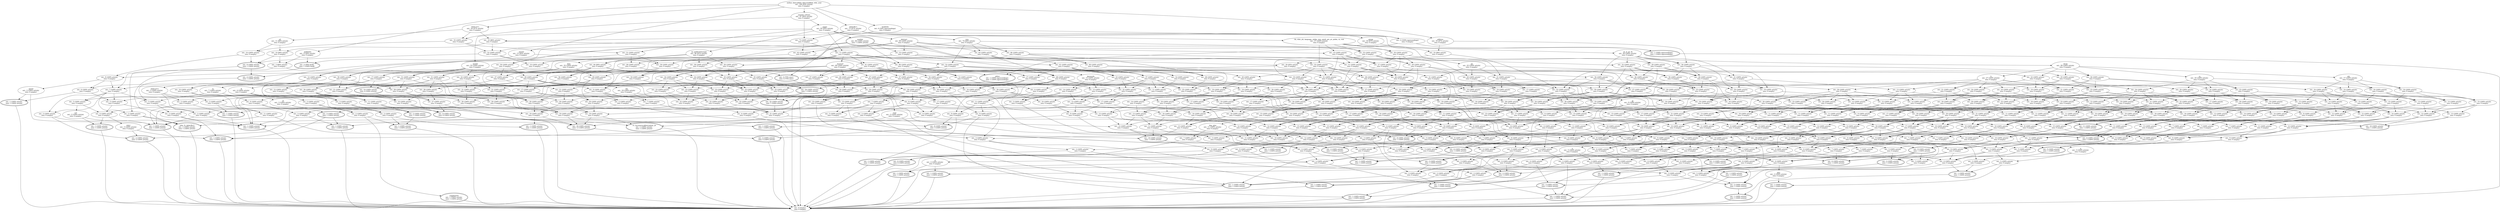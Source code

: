 digraph d{
1 [label="author, date-added, date-modified, title, year
ext.: 100 (93% article) 
own: 0 (empty) "]
2 [label="ext.: 1 (100% article) 
own: 1 (100% article) ", peripheries = 2]
3 [label="ext.: 53 (100% article) 
own: 0 (empty) "]
4 [label="ext.: 9 (100% article) 
own: 9 (100% article) ", peripheries = 2]
5 [label="ext.: 6 (100% article) 
own: 0 (empty) "]
6 [label="ext.: 1 (100% article) 
own: 1 (100% article) ", peripheries = 2]
7 [label="ext.: 10 (100% article) 
own: 0 (empty) "]
8 [label="journal, volume
ext.: 97 (95% article) 
own: 0 (empty) "]
9 [label="ext.: 9 (100% article) 
own: 1 (100% article) ", peripheries = 2]
10 [label="number
ext.: 83 (100% article) 
own: 1 (100% article) ", peripheries = 2]
11 [label="ext.: 27 (100% article) 
own: 0 (empty) "]
12 [label="ext.: 40 (100% article) 
own: 0 (empty) "]
13 [label="ext.: 26 (100% article) 
own: 0 (empty) "]
14 [label="ext.: 33 (100% article) 
own: 0 (empty) "]
15 [label="ext.: 32 (100% article) 
own: 0 (empty) "]
16 [label="ext.: 2 (100% article) 
own: 1 (100% article) ", peripheries = 2]
17 [label="ext.: 10 (100% article) 
own: 0 (empty) "]
18 [label="ext.: 5 (100% article) 
own: 0 (empty) "]
19 [label="ext.: 6 (100% article) 
own: 0 (empty) "]
20 [label="ext.: 1 (100% article) 
own: 1 (100% article) ", peripheries = 2]
21 [label="ext.: 4 (100% article) 
own: 0 (empty) "]
22 [label="ext.: 8 (100% article) 
own: 0 (empty) "]
23 [label="ext.: 2 (100% article) 
own: 0 (empty) "]
24 [label="ext.: 1 (100% article) 
own: 1 (100% article) ", peripheries = 2]
25 [label="ext.: 1 (100% article) 
own: 1 (100% article) ", peripheries = 2]
26 [label="ext.: 66 (100% article) 
own: 0 (empty) "]
27 [label="ext.: 73 (100% article) 
own: 0 (empty) "]
28 [label="ext.: 6 (100% article) 
own: 1 (100% article) ", peripheries = 2]
29 [label="ext.: 37 (100% article) 
own: 0 (empty) "]
30 [label="ext.: 11 (100% article) 
own: 1 (100% article) ", peripheries = 2]
31 [label="ext.: 12 (100% article) 
own: 0 (empty) "]
32 [label="ext.: 4 (100% article) 
own: 0 (empty) "]
33 [label="ext.: 1 (100% article) 
own: 1 (100% article) ", peripheries = 2]
34 [label="ext.: 4 (100% article) 
own: 0 (empty) "]
35 [label="pmc
ext.: 2 (100% article) 
own: 0 (empty) "]
36 [label="ext.: 5 (100% article) 
own: 0 (empty) "]
37 [label="ext.: 2 (100% article) 
own: 0 (empty) "]
38 [label="ext.: 1 (100% article) 
own: 1 (100% article) ", peripheries = 2]
39 [label="ext.: 10 (100% article) 
own: 0 (empty) "]
40 [label="ext.: 4 (100% article) 
own: 1 (100% article) ", peripheries = 2]
41 [label="abstract
ext.: 60 (100% article) 
own: 0 (empty) "]
42 [label="ext.: 11 (100% article) 
own: 0 (empty) "]
43 [label="pages
ext.: 95 (95% article) 
own: 0 (empty) "]
44 [label="ext.: 46 (100% article) 
own: 0 (empty) "]
45 [label="ext.: 12 (100% article) 
own: 0 (empty) "]
46 [label="ext.: 1 (100% article) 
own: 1 (100% article) ", peripheries = 2]
47 [label="ext.: 17 (100% article) 
own: 0 (empty) "]
48 [label="ext.: 2 (100% article) 
own: 0 (empty) "]
49 [label="supplement
ext.: 1 (100% article) 
own: 1 (100% article) ", peripheries = 2]
50 [label="ext.: 2 (100% article) 
own: 1 (100% article) ", peripheries = 2]
51 [label="ext.: 3 (100% article) 
own: 0 (empty) "]
52 [label="ext.: 14 (100% article) 
own: 4 (100% article) ", peripheries = 2]
53 [label="ext.: 44 (90% article) 
own: 0 (empty) "]
54 [label="issn
ext.: 74 (94% article) 
own: 0 (empty) "]
55 [label="ext.: 4 (75% misc) 
own: 4 (75% misc) ", peripheries = 2]
56 [label="ext.: 7 (100% article) 
own: 0 (empty) "]
57 [label="ext.: 11 (100% article) 
own: 0 (empty) "]
58 [label="ext.: 11 (100% article) 
own: 0 (empty) "]
59 [label="ext.: 10 (100% article) 
own: 0 (empty) "]
60 [label="ext.: 42 (100% article) 
own: 0 (empty) "]
61 [label="ext.: 2 (100% article) 
own: 1 (100% article) ", peripheries = 2]
62 [label="ext.: 41 (100% article) 
own: 0 (empty) "]
63 [label="ext.: 9 (100% article) 
own: 1 (100% article) ", peripheries = 2]
64 [label="ext.: 14 (100% article) 
own: 0 (empty) "]
65 [label="ext.: 71 (100% article) 
own: 0 (empty) "]
66 [label="ext.: 14 (100% article) 
own: 0 (empty) "]
67 [label="ext.: 14 (100% article) 
own: 0 (empty) "]
68 [label="ext.: 15 (100% article) 
own: 0 (empty) "]
69 [label="ext.: 11 (100% article) 
own: 0 (empty) "]
70 [label="ext.: 13 (100% article) 
own: 0 (empty) "]
71 [label="ext.: 10 (100% article) 
own: 0 (empty) "]
72 [label="ext.: 3 (100% article) 
own: 0 (empty) "]
73 [label="ext.: 2 (100% article) 
own: 1 (100% article) ", peripheries = 2]
74 [label="ext.: 3 (100% article) 
own: 0 (empty) "]
75 [label="ext.: 7 (100% article) 
own: 0 (empty) "]
76 [label="ext.: 5 (100% article) 
own: 0 (empty) "]
77 [label="ext.: 6 (100% article) 
own: 0 (empty) "]
78 [label="ext.: 1 (100% article) 
own: 1 (100% article) ", peripheries = 2]
79 [label="ext.: 6 (100% article) 
own: 1 (100% article) ", peripheries = 2]
80 [label="ext.: 8 (100% article) 
own: 0 (empty) "]
81 [label="ext.: 5 (100% article) 
own: 0 (empty) "]
82 [label="ext.: 7 (100% article) 
own: 0 (empty) "]
83 [label="ext.: 4 (100% article) 
own: 0 (empty) "]
84 [label="ext.: 1 (100% article) 
own: 1 (100% article) ", peripheries = 2]
85 [label="ext.: 3 (100% article) 
own: 1 (100% article) ", peripheries = 2]
86 [label="ext.: 1 (100% article) 
own: 1 (100% article) ", peripheries = 2]
87 [label="ext.: 6 (100% article) 
own: 0 (empty) "]
88 [label="ext.: 3 (100% article) 
own: 1 (100% article) ", peripheries = 2]
89 [label="ext.: 36 (100% article) 
own: 0 (empty) "]
90 [label="ext.: 63 (100% article) 
own: 0 (empty) "]
91 [label="ext.: 30 (100% article) 
own: 0 (empty) "]
92 [label="ext.: 37 (100% article) 
own: 0 (empty) "]
93 [label="ext.: 48 (100% article) 
own: 0 (empty) "]
94 [label="ext.: 34 (100% article) 
own: 0 (empty) "]
95 [label="ext.: 41 (100% article) 
own: 0 (empty) "]
96 [label="ext.: 52 (100% article) 
own: 0 (empty) "]
97 [label="ext.: 22 (100% article) 
own: 1 (100% article) ", peripheries = 2]
98 [label="ext.: 38 (100% article) 
own: 0 (empty) "]
99 [label="isi, publication-type
ext.: 46 (91% article) 
own: 0 (empty) "]
100 [label="ext.: 24 (100% article) 
own: 1 (100% article) ", peripheries = 2]
101 [label="ext.: 10 (100% article) 
own: 1 (100% article) ", peripheries = 2]
102 [label="ext.: 13 (100% article) 
own: 0 (empty) "]
103 [label="ext.: 13 (100% article) 
own: 0 (empty) "]
104 [label="ext.: 14 (100% article) 
own: 0 (empty) "]
105 [label="ext.: 12 (100% article) 
own: 0 (empty) "]
106 [label="ext.: 13 (100% article) 
own: 0 (empty) "]
107 [label="ext.: 16 (100% article) 
own: 0 (empty) "]
108 [label="ext.: 16 (100% article) 
own: 0 (empty) "]
109 [label="mh
ext.: 17 (100% article) 
own: 0 (empty) "]
110 [label="ext.: 15 (100% article) 
own: 0 (empty) "]
111 [label="ext.: 5 (100% article) 
own: 1 (100% article) ", peripheries = 2]
112 [label="ext.: 7 (100% article) 
own: 0 (empty) "]
113 [label="ext.: 12 (100% article) 
own: 0 (empty) "]
114 [label="ext.: 13 (100% article) 
own: 0 (empty) "]
115 [label="ext.: 6 (100% article) 
own: 0 (empty) "]
116 [label="ext.: 11 (100% article) 
own: 0 (empty) "]
117 [label="ext.: 12 (100% article) 
own: 0 (empty) "]
118 [label="ext.: 12 (100% article) 
own: 0 (empty) "]
119 [label="ext.: 15 (100% article) 
own: 0 (empty) "]
120 [label="ext.: 15 (100% article) 
own: 0 (empty) "]
121 [label="ext.: 16 (100% article) 
own: 0 (empty) "]
122 [label="ext.: 14 (100% article) 
own: 0 (empty) "]
123 [label="ext.: 6 (100% article) 
own: 0 (empty) "]
124 [label="ext.: 8 (100% article) 
own: 0 (empty) "]
125 [label="ext.: 7 (100% article) 
own: 0 (empty) "]
126 [label="ext.: 9 (100% article) 
own: 0 (empty) "]
127 [label="ext.: 8 (100% article) 
own: 0 (empty) "]
128 [label="m3
ext.: 2 (100% article) 
own: 0 (empty) "]
129 [label="ext.: 30 (100% article) 
own: 0 (empty) "]
130 [label="ext.: 29 (100% article) 
own: 0 (empty) "]
131 [label="ext.: 7 (100% article) 
own: 0 (empty) "]
132 [label="ext.: 2 (100% article) 
own: 0 (empty) "]
133 [label="ext.: 5 (100% article) 
own: 0 (empty) "]
134 [label="ext.: 4 (100% article) 
own: 0 (empty) "]
135 [label="ty
ext.: 7 (100% article) 
own: 0 (empty) "]
136 [label="isbn, l3, bdsk-file-2
ext.: 1 (100% article) 
own: 1 (100% article) ", peripheries = 2]
137 [label="bdsk-file-1
ext.: 75 (97% article) 
own: 0 (empty) "]
138 [label="group
ext.: 43 (97% article) 
own: 0 (empty) "]
139 [label="booktitle
ext.: 6 (50% inproceedings) 
own: 0 (empty) "]
140 [label="ext.: 1 (100% inproceedings) 
own: 1 (100% inproceedings) ", peripheries = 2]
141 [label="ext.: 3 (100% article) 
own: 0 (empty) "]
142 [label="ext.: 17 (100% article) 
own: 0 (empty) "]
143 [label="ext.: 6 (100% article) 
own: 0 (empty) "]
144 [label="ext.: 2 (100% article) 
own: 0 (empty) "]
145 [label="ext.: 1 (100% article) 
own: 1 (100% article) ", peripheries = 2]
146 [label="url
ext.: 11 (90% article) 
own: 0 (empty) "]
147 [label="ext.: 10 (90% article) 
own: 0 (empty) "]
148 [label="bdsk-url-1
ext.: 34 (97% article) 
own: 0 (empty) "]
149 [label="ext.: 33 (96% article) 
own: 0 (empty) "]
150 [label="ext.: 20 (95% article) 
own: 0 (empty) "]
151 [label="ext.: 3 (66% article) 
own: 0 (empty) "]
152 [label="ext.: 33 (96% article) 
own: 0 (empty) "]
153 [label="address
ext.: 35 (97% article) 
own: 0 (empty) "]
154 [label="ext.: 2 (100% inproceedings) 
own: 0 (empty) "]
155 [label="editor
ext.: 1 (100% inproceedings) 
own: 1 (100% inproceedings) ", peripheries = 2]
156 [label="ext.: 30 (100% article) 
own: 0 (empty) "]
157 [label="ext.: 2 (100% article) 
own: 0 (empty) "]
158 [label="month
ext.: 33 (100% article) 
own: 0 (empty) "]
159 [label="ext.: 1 (100% article) 
own: 1 (100% article) ", peripheries = 2]
160 [label="publisher
ext.: 4 (50% article) 
own: 0 (empty) "]
161 [label="annote
ext.: 13 (92% article) 
own: 0 (empty) "]
162 [label="ext.: 2 (50% book) 
own: 1 (100% book) ", peripheries = 2]
163 [label="ext.: 14 (100% article) 
own: 0 (empty) "]
164 [label="ext.: 14 (100% article) 
own: 0 (empty) "]
165 [label="ext.: 20 (100% article) 
own: 0 (empty) "]
166 [label="ext.: 21 (100% article) 
own: 0 (empty) "]
167 [label="ext.: 23 (100% article) 
own: 0 (empty) "]
168 [label="ext.: 18 (100% article) 
own: 0 (empty) "]
169 [label="ext.: 7 (100% article) 
own: 0 (empty) "]
170 [label="ext.: 17 (100% article) 
own: 0 (empty) "]
171 [label="ext.: 23 (100% article) 
own: 0 (empty) "]
172 [label="ext.: 24 (100% article) 
own: 0 (empty) "]
173 [label="ext.: 26 (100% article) 
own: 0 (empty) "]
174 [label="ext.: 21 (100% article) 
own: 0 (empty) "]
175 [label="ext.: 8 (100% article) 
own: 0 (empty) "]
176 [label="ext.: 6 (100% article) 
own: 0 (empty) "]
177 [label="ext.: 5 (100% article) 
own: 0 (empty) "]
178 [label="ext.: 16 (100% article) 
own: 0 (empty) "]
179 [label="ext.: 22 (100% article) 
own: 0 (empty) "]
180 [label="ext.: 23 (100% article) 
own: 0 (empty) "]
181 [label="ext.: 25 (100% article) 
own: 0 (empty) "]
182 [label="ext.: 20 (100% article) 
own: 0 (empty) "]
183 [label="ext.: 19 (100% article) 
own: 0 (empty) "]
184 [label="rn
ext.: 25 (100% article) 
own: 0 (empty) "]
185 [label="ext.: 26 (100% article) 
own: 0 (empty) "]
186 [label="dcom
ext.: 28 (100% article) 
own: 0 (empty) "]
187 [label="ext.: 23 (100% article) 
own: 0 (empty) "]
188 [label="ext.: 15 (100% article) 
own: 0 (empty) "]
189 [label="ext.: 21 (100% article) 
own: 0 (empty) "]
190 [label="ext.: 22 (100% article) 
own: 0 (empty) "]
191 [label="ext.: 24 (100% article) 
own: 0 (empty) "]
192 [label="ext.: 19 (100% article) 
own: 0 (empty) "]
193 [label="ext.: 18 (100% article) 
own: 0 (empty) "]
194 [label="ext.: 24 (100% article) 
own: 0 (empty) "]
195 [label="ext.: 25 (100% article) 
own: 0 (empty) "]
196 [label="lr
ext.: 27 (100% article) 
own: 0 (empty) "]
197 [label="ext.: 22 (100% article) 
own: 0 (empty) "]
198 [label="ext.: 47 (100% article) 
own: 0 (empty) "]
199 [label="ext.: 1 (100% article) 
own: 1 (100% article) ", peripheries = 2]
200 [label="ext.: 7 (100% article) 
own: 0 (empty) "]
201 [label="ext.: 7 (100% article) 
own: 0 (empty) "]
202 [label="ext.: 10 (100% article) 
own: 0 (empty) "]
203 [label="ext.: 9 (100% article) 
own: 0 (empty) "]
204 [label="ext.: 10 (100% article) 
own: 0 (empty) "]
205 [label="ext.: 11 (100% article) 
own: 0 (empty) "]
206 [label="ext.: 10 (100% article) 
own: 0 (empty) "]
207 [label="ext.: 10 (100% article) 
own: 0 (empty) "]
208 [label="ext.: 11 (100% article) 
own: 0 (empty) "]
209 [label="ext.: 11 (100% article) 
own: 0 (empty) "]
210 [label="ext.: 12 (100% article) 
own: 0 (empty) "]
211 [label="ext.: 17 (100% article) 
own: 0 (empty) "]
212 [label="ext.: 8 (100% article) 
own: 0 (empty) "]
213 [label="ext.: 3 (100% article) 
own: 1 (100% article) ", peripheries = 2]
214 [label="ext.: 13 (100% article) 
own: 0 (empty) "]
215 [label="ext.: 19 (100% article) 
own: 0 (empty) "]
216 [label="ext.: 29 (100% article) 
own: 0 (empty) "]
217 [label="ext.: 31 (100% article) 
own: 0 (empty) "]
218 [label="ext.: 15 (100% article) 
own: 0 (empty) "]
219 [label="ext.: 16 (100% article) 
own: 0 (empty) "]
220 [label="ext.: 18 (100% article) 
own: 0 (empty) "]
221 [label="ext.: 27 (100% article) 
own: 0 (empty) "]
222 [label="ext.: 35 (100% article) 
own: 0 (empty) "]
223 [label="ext.: 33 (100% article) 
own: 0 (empty) "]
224 [label="ext.: 16 (100% article) 
own: 0 (empty) "]
225 [label="ext.: 21 (100% article) 
own: 0 (empty) "]
226 [label="ext.: 20 (100% article) 
own: 0 (empty) "]
227 [label="ext.: 24 (100% article) 
own: 0 (empty) "]
228 [label="ext.: 16 (100% article) 
own: 0 (empty) "]
229 [label="ext.: 19 (100% article) 
own: 0 (empty) "]
230 [label="ext.: 26 (100% article) 
own: 0 (empty) "]
231 [label="ext.: 33 (100% article) 
own: 0 (empty) "]
232 [label="ext.: 31 (100% article) 
own: 0 (empty) "]
233 [label="ext.: 29 (100% article) 
own: 0 (empty) "]
234 [label="da, edat, jid, language, mhda, own, pmid, pst, pt, pubm, so, stat
ext.: 37 (100% article) 
own: 0 (empty) "]
235 [label="ext.: 35 (100% article) 
own: 0 (empty) "]
236 [label="ext.: 16 (100% article) 
own: 0 (empty) "]
237 [label="ext.: 20 (100% article) 
own: 0 (empty) "]
238 [label="ext.: 19 (100% article) 
own: 0 (empty) "]
239 [label="ext.: 17 (100% article) 
own: 0 (empty) "]
240 [label="pii
ext.: 22 (100% article) 
own: 0 (empty) "]
241 [label="ext.: 21 (100% article) 
own: 0 (empty) "]
242 [label="ext.: 16 (100% article) 
own: 0 (empty) "]
243 [label="ext.: 18 (100% article) 
own: 0 (empty) "]
244 [label="ext.: 12 (100% article) 
own: 0 (empty) "]
245 [label="ext.: 10 (100% article) 
own: 1 (100% article) ", peripheries = 2]
246 [label="ext.: 16 (100% article) 
own: 0 (empty) "]
247 [label="ext.: 19 (100% article) 
own: 0 (empty) "]
248 [label="ext.: 18 (100% article) 
own: 0 (empty) "]
249 [label="ext.: 21 (100% article) 
own: 0 (empty) "]
250 [label="ext.: 17 (100% article) 
own: 0 (empty) "]
251 [label="ext.: 20 (100% article) 
own: 0 (empty) "]
252 [label="ext.: 8 (100% article) 
own: 1 (100% article) ", peripheries = 2]
253 [label="ext.: 10 (100% article) 
own: 0 (empty) "]
254 [label="ext.: 6 (100% article) 
own: 0 (empty) "]
255 [label="ext.: 7 (100% article) 
own: 0 (empty) "]
256 [label="ext.: 7 (100% article) 
own: 0 (empty) "]
257 [label="ext.: 8 (100% article) 
own: 0 (empty) "]
258 [label="ext.: 4 (100% article) 
own: 0 (empty) "]
259 [label="ext.: 4 (100% article) 
own: 0 (empty) "]
260 [label="ext.: 13 (100% article) 
own: 0 (empty) "]
261 [label="ext.: 11 (100% article) 
own: 0 (empty) "]
262 [label="ext.: 2 (100% article) 
own: 1 (100% article) ", peripheries = 2]
263 [label="ext.: 6 (100% article) 
own: 1 (100% article) ", peripheries = 2]
264 [label="ext.: 10 (100% article) 
own: 0 (empty) "]
265 [label="ext.: 25 (100% article) 
own: 0 (empty) "]
266 [label="ext.: 12 (100% article) 
own: 0 (empty) "]
267 [label="ext.: 28 (100% article) 
own: 0 (empty) "]
268 [label="ext.: 23 (100% article) 
own: 0 (empty) "]
269 [label="ext.: 25 (100% article) 
own: 0 (empty) "]
270 [label="ext.: 9 (100% article) 
own: 0 (empty) "]
271 [label="ext.: 12 (100% article) 
own: 0 (empty) "]
272 [label="ext.: 17 (100% article) 
own: 0 (empty) "]
273 [label="ext.: 22 (100% article) 
own: 0 (empty) "]
274 [label="co, iso-source-abbreviation, ps
ext.: 1 (100% article) 
own: 1 (100% article) ", peripheries = 2]
275 [label="ext.: 9 (100% article) 
own: 0 (empty) "]
276 [label="ext.: 18 (100% article) 
own: 0 (empty) "]
277 [label="ext.: 28 (100% article) 
own: 0 (empty) "]
278 [label="ext.: 30 (100% article) 
own: 0 (empty) "]
279 [label="ext.: 14 (100% article) 
own: 0 (empty) "]
280 [label="ext.: 10 (100% article) 
own: 0 (empty) "]
281 [label="ext.: 17 (100% article) 
own: 0 (empty) "]
282 [label="ext.: 26 (100% article) 
own: 0 (empty) "]
283 [label="ext.: 34 (100% article) 
own: 0 (empty) "]
284 [label="ext.: 32 (100% article) 
own: 0 (empty) "]
285 [label="ext.: 15 (100% article) 
own: 0 (empty) "]
286 [label="ext.: 20 (100% article) 
own: 0 (empty) "]
287 [label="ext.: 19 (100% article) 
own: 0 (empty) "]
288 [label="ext.: 23 (100% article) 
own: 0 (empty) "]
289 [label="ext.: 15 (100% article) 
own: 0 (empty) "]
290 [label="ext.: 18 (100% article) 
own: 0 (empty) "]
291 [label="ext.: 25 (100% article) 
own: 0 (empty) "]
292 [label="ext.: 32 (100% article) 
own: 0 (empty) "]
293 [label="ext.: 30 (100% article) 
own: 0 (empty) "]
294 [label="ext.: 28 (100% article) 
own: 0 (empty) "]
295 [label="au, jt, pl, sb
ext.: 36 (100% article) 
own: 0 (empty) "]
296 [label="ext.: 34 (100% article) 
own: 0 (empty) "]
297 [label="ext.: 15 (100% article) 
own: 0 (empty) "]
298 [label="ext.: 19 (100% article) 
own: 0 (empty) "]
299 [label="ext.: 18 (100% article) 
own: 0 (empty) "]
300 [label="ext.: 16 (100% article) 
own: 0 (empty) "]
301 [label="ext.: 21 (100% article) 
own: 0 (empty) "]
302 [label="ext.: 20 (100% article) 
own: 0 (empty) "]
303 [label="ext.: 15 (100% article) 
own: 0 (empty) "]
304 [label="ext.: 15 (100% article) 
own: 0 (empty) "]
305 [label="ext.: 17 (100% article) 
own: 0 (empty) "]
306 [label="ext.: 11 (100% article) 
own: 0 (empty) "]
307 [label="ext.: 12 (100% article) 
own: 0 (empty) "]
308 [label="ext.: 10 (100% article) 
own: 0 (empty) "]
309 [label="ext.: 6 (100% article) 
own: 6 (100% article) ", peripheries = 2]
310 [label="ext.: 5 (100% article) 
own: 0 (empty) "]
311 [label="ext.: 15 (100% article) 
own: 0 (empty) "]
312 [label="ext.: 1 (100% article) 
own: 1 (100% article) ", peripheries = 2]
313 [label="ext.: 2 (100% article) 
own: 0 (empty) "]
314 [label="si
ext.: 3 (100% article) 
own: 0 (empty) "]
315 [label="ext.: 1 (100% article) 
own: 1 (100% article) ", peripheries = 2]
316 [label="ext.: 8 (100% article) 
own: 0 (empty) "]
317 [label="ext.: 4 (100% article) 
own: 0 (empty) "]
318 [label="ext.: 15 (100% article) 
own: 0 (empty) "]
319 [label="ext.: 10 (100% article) 
own: 0 (empty) "]
320 [label="ext.: 11 (100% article) 
own: 0 (empty) "]
321 [label="ext.: 18 (100% article) 
own: 0 (empty) "]
322 [label="ext.: 13 (100% article) 
own: 0 (empty) "]
323 [label="keywords
ext.: 15 (100% article) 
own: 0 (empty) "]
324 [label="ext.: 17 (100% article) 
own: 0 (empty) "]
325 [label="ext.: 20 (100% article) 
own: 0 (empty) "]
326 [label="ext.: 16 (100% article) 
own: 0 (empty) "]
327 [label="ext.: 19 (100% article) 
own: 0 (empty) "]
328 [label="ext.: 7 (100% article) 
own: 0 (empty) "]
329 [label="ext.: 9 (100% article) 
own: 0 (empty) "]
330 [label="ext.: 25 (100% article) 
own: 0 (empty) "]
331 [label="ext.: 28 (100% article) 
own: 0 (empty) "]
332 [label="ext.: 27 (100% article) 
own: 0 (empty) "]
333 [label="ext.: 30 (100% article) 
own: 0 (empty) "]
334 [label="ext.: 17 (100% article) 
own: 0 (empty) "]
335 [label="ext.: 19 (100% article) 
own: 0 (empty) "]
336 [label="ext.: 17 (100% article) 
own: 0 (empty) "]
337 [label="ext.: 20 (100% article) 
own: 0 (empty) "]
338 [label="ext.: 19 (100% article) 
own: 0 (empty) "]
339 [label="ext.: 22 (100% article) 
own: 0 (empty) "]
340 [label="ext.: 18 (100% article) 
own: 0 (empty) "]
341 [label="ext.: 21 (100% article) 
own: 0 (empty) "]
342 [label="ext.: 9 (100% article) 
own: 0 (empty) "]
343 [label="ext.: 11 (100% article) 
own: 0 (empty) "]
344 [label="ext.: 10 (100% article) 
own: 0 (empty) "]
345 [label="ext.: 13 (100% article) 
own: 0 (empty) "]
346 [label="ext.: 39 (100% article) 
own: 0 (empty) "]
347 [label="ext.: 24 (100% article) 
own: 0 (empty) "]
348 [label="ext.: 27 (100% article) 
own: 0 (empty) "]
349 [label="ext.: 26 (100% article) 
own: 0 (empty) "]
350 [label="ext.: 29 (100% article) 
own: 0 (empty) "]
351 [label="ext.: 16 (100% article) 
own: 0 (empty) "]
352 [label="ext.: 18 (100% article) 
own: 0 (empty) "]
353 [label="ext.: 2 (100% article) 
own: 1 (100% article) ", peripheries = 2]
354 [label="ext.: 4 (100% article) 
own: 0 (empty) "]
355 [label="ext.: 7 (100% article) 
own: 0 (empty) "]
356 [label="ext.: 2 (100% article) 
own: 0 (empty) "]
357 [label="ext.: 12 (100% article) 
own: 0 (empty) "]
358 [label="ext.: 9 (100% article) 
own: 0 (empty) "]
359 [label="ext.: 1 (100% article) 
own: 1 (100% article) ", peripheries = 2]
360 [label="ext.: 28 (100% article) 
own: 0 (empty) "]
361 [label="ext.: 27 (100% article) 
own: 0 (empty) "]
362 [label="dep, phst
ext.: 11 (100% article) 
own: 0 (empty) "]
363 [label="gr
ext.: 9 (100% article) 
own: 0 (empty) "]
364 [label="ext.: 19 (100% article) 
own: 0 (empty) "]
365 [label="ext.: 4 (100% article) 
own: 0 (empty) "]
366 [label="ext.: 31 (100% article) 
own: 0 (empty) "]
367 [label="ext.: 30 (100% article) 
own: 0 (empty) "]
368 [label="ext.: 18 (100% article) 
own: 0 (empty) "]
369 [label="local-url
ext.: 49 (100% article) 
own: 0 (empty) "]
370 [label="ext.: 6 (100% article) 
own: 0 (empty) "]
371 [label="ext.: 16 (100% article) 
own: 0 (empty) "]
372 [label="ext.: 18 (100% article) 
own: 0 (empty) "]
373 [label="ext.: 12 (100% article) 
own: 0 (empty) "]
374 [label="ext.: 17 (100% article) 
own: 0 (empty) "]
375 [label="ext.: 20 (100% article) 
own: 0 (empty) "]
376 [label="ext.: 19 (100% article) 
own: 0 (empty) "]
377 [label="ext.: 13 (100% article) 
own: 0 (empty) "]
378 [label="ext.: 13 (100% article) 
own: 0 (empty) "]
379 [label="ext.: 14 (100% article) 
own: 0 (empty) "]
380 [label="ext.: 4 (100% article) 
own: 0 (empty) "]
381 [label="ext.: 23 (100% article) 
own: 0 (empty) "]
382 [label="ext.: 7 (100% article) 
own: 0 (empty) "]
383 [label="ext.: 16 (100% article) 
own: 0 (empty) "]
384 [label="ext.: 19 (100% article) 
own: 0 (empty) "]
385 [label="ext.: 20 (100% article) 
own: 0 (empty) "]
386 [label="ext.: 3 (100% article) 
own: 0 (empty) "]
387 [label="ext.: 1 (100% article) 
own: 1 (100% article) ", peripheries = 2]
388 [label="ext.: 3 (100% article) 
own: 0 (empty) "]
389 [label="ext.: 2 (100% article) 
own: 0 (empty) "]
390 [label="ext.: 9 (100% article) 
own: 0 (empty) "]
391 [label="ext.: 3 (100% article) 
own: 0 (empty) "]
392 [label="ext.: 12 (100% article) 
own: 0 (empty) "]
393 [label="ext.: 4 (100% article) 
own: 0 (empty) "]
394 [label="ext.: 4 (100% article) 
own: 0 (empty) "]
395 [label="ext.: 2 (100% article) 
own: 0 (empty) "]
396 [label="ext.: 6 (100% article) 
own: 0 (empty) "]
397 [label="ci
ext.: 5 (100% article) 
own: 0 (empty) "]
398 [label="ext.: 2 (100% article) 
own: 0 (empty) "]
399 [label="ext.: 4 (100% article) 
own: 0 (empty) "]
400 [label="ext.: 5 (100% article) 
own: 0 (empty) "]
401 [label="ext.: 3 (100% article) 
own: 0 (empty) "]
402 [label="ext.: 3 (100% article) 
own: 0 (empty) "]
403 [label="ext.: 3 (100% article) 
own: 0 (empty) "]
404 [label="ext.: 2 (100% article) 
own: 0 (empty) "]
405 [label="ext.: 1 (100% article) 
own: 1 (100% article) ", peripheries = 2]
406 [label="title1
ext.: 3 (100% article) 
own: 0 (empty) "]
407 [label="ext.: 3 (100% article) 
own: 0 (empty) "]
408 [label="ext.: 2 (100% article) 
own: 2 (100% article) ", peripheries = 2]
409 [label="eprint
ext.: 2 (100% article) 
own: 0 (empty) "]
410 [label="ext.: 7 (100% article) 
own: 0 (empty) "]
411 [label="ext.: 2 (100% article) 
own: 0 (empty) "]
412 [label="ext.: 9 (100% article) 
own: 0 (empty) "]
413 [label="ext.: 3 (100% article) 
own: 0 (empty) "]
414 [label="doi
ext.: 18 (100% article) 
own: 0 (empty) "]
415 [label="bdsk-url-2
ext.: 3 (100% article) 
own: 0 (empty) "]
416 [label="ext.: 2 (100% article) 
own: 0 (empty) "]
417 [label="ext.: 11 (100% article) 
own: 0 (empty) "]
418 [label="ext.: 26 (100% article) 
own: 0 (empty) "]
419 [label="ext.: 2 (100% article) 
own: 0 (empty) "]
420 [label="ext.: 3 (100% article) 
own: 0 (empty) "]
421 [label="ext.: 1 (100% article) 
own: 1 (100% article) ", peripheries = 2]
422 [label="ext.: 30 (100% article) 
own: 0 (empty) "]
423 [label="ext.: 21 (100% article) 
own: 0 (empty) "]
424 [label="ext.: 2 (100% article) 
own: 0 (empty) "]
425 [label="af
ext.: 3 (100% article) 
own: 0 (empty) "]
426 [label="ext.: 3 (100% article) 
own: 0 (empty) "]
427 [label="di
ext.: 4 (100% article) 
own: 0 (empty) "]
428 [label="ext.: 23 (100% article) 
own: 0 (empty) "]
429 [label="ext.: 25 (100% article) 
own: 0 (empty) "]
430 [label="ext.: 22 (100% article) 
own: 0 (empty) "]
431 [label="ext.: 21 (100% article) 
own: 0 (empty) "]
432 [label="ext.: 40 (100% article) 
own: 0 (empty) "]
433 [label="ext.: 31 (100% article) 
own: 0 (empty) "]
434 [label="ext.: 24 (100% article) 
own: 0 (empty) "]
435 [label="ext.: 26 (100% article) 
own: 0 (empty) "]
436 [label="ext.: 20 (100% article) 
own: 0 (empty) "]
437 [label="ext.: 24 (100% article) 
own: 0 (empty) "]
438 [label="ext.: 27 (100% article) 
own: 0 (empty) "]
439 [label="ext.: 1 (100% article) 
own: 1 (100% article) ", peripheries = 2]
440 [label="ext.: 27 (100% article) 
own: 0 (empty) "]
441 [label="ext.: 20 (100% article) 
own: 0 (empty) "]
442 [label="ext.: 21 (100% article) 
own: 0 (empty) "]
443 [label="ext.: 20 (100% article) 
own: 0 (empty) "]
444 [label="ext.: 28 (100% article) 
own: 0 (empty) "]
445 [label="ext.: 19 (100% article) 
own: 0 (empty) "]
446 [label="ext.: 23 (100% article) 
own: 0 (empty) "]
447 [label="ext.: 19 (100% article) 
own: 0 (empty) "]
448 [label="ext.: 18 (100% article) 
own: 13 (100% article) ", peripheries = 2]
449 [label="ext.: 3 (100% article) 
own: 0 (empty) "]
450 [label="ext.: 2 (100% article) 
own: 0 (empty) "]
451 [label="ext.: 1 (100% article) 
own: 1 (100% article) ", peripheries = 2]
452 [label="ext.: 7 (100% article) 
own: 0 (empty) "]
453 [label="ext.: 3 (100% article) 
own: 0 (empty) "]
454 [label="ext.: 10 (100% article) 
own: 0 (empty) "]
455 [label="ext.: 2 (100% article) 
own: 0 (empty) "]
456 [label="ext.: 1 (100% article) 
own: 1 (100% article) ", peripheries = 2]
457 [label="ext.: 9 (100% article) 
own: 0 (empty) "]
458 [label="ext.: 12 (100% article) 
own: 0 (empty) "]
459 [label="ext.: 11 (100% article) 
own: 0 (empty) "]
460 [label="ext.: 22 (100% article) 
own: 0 (empty) "]
461 [label="ext.: 23 (100% article) 
own: 0 (empty) "]
462 [label="ext.: 22 (100% article) 
own: 0 (empty) "]
463 [label="ext.: 21 (100% article) 
own: 0 (empty) "]
464 [label="ext.: 9 (100% article) 
own: 0 (empty) "]
465 [label="ext.: 8 (100% article) 
own: 3 (100% article) ", peripheries = 2]
466 [label="ext.: 5 (100% article) 
own: 0 (empty) "]
467 [label="ext.: 11 (100% article) 
own: 0 (empty) "]
468 [label="ext.: 7 (100% article) 
own: 0 (empty) "]
469 [label="ext.: 8 (100% article) 
own: 0 (empty) "]
470 [label="ext.: 10 (100% article) 
own: 0 (empty) "]
471 [label="ext.: 8 (100% article) 
own: 0 (empty) "]
472 [label="ext.: 12 (100% article) 
own: 0 (empty) "]
473 [label="ext.: 11 (100% article) 
own: 0 (empty) "]
474 [label="ext.: 8 (100% article) 
own: 0 (empty) "]
475 [label="ext.: 11 (100% article) 
own: 0 (empty) "]
476 [label="ext.: 8 (100% article) 
own: 0 (empty) "]
477 [label="ext.: 12 (100% article) 
own: 0 (empty) "]
478 [label="ext.: 11 (100% article) 
own: 0 (empty) "]
479 [label="ext.: 9 (100% article) 
own: 0 (empty) "]
480 [label="ext.: 13 (100% article) 
own: 0 (empty) "]
481 [label="ext.: 12 (100% article) 
own: 0 (empty) "]
482 [label="rf
ext.: 2 (100% article) 
own: 0 (empty) "]
483 [label="ext.: 4 (100% article) 
own: 0 (empty) "]
484 [label="ext.: 5 (100% article) 
own: 0 (empty) "]
485 [label="ext.: 3 (100% article) 
own: 0 (empty) "]
486 [label="ext.: 2 (100% article) 
own: 0 (empty) "]
487 [label="ext.: 1 (100% article) 
own: 1 (100% article) ", peripheries = 2]
488 [label="ext.: 28 (100% article) 
own: 0 (empty) "]
489 [label="ext.: 31 (100% article) 
own: 0 (empty) "]
490 [label="ext.: 29 (100% article) 
own: 0 (empty) "]
491 [label="date
ext.: 32 (100% article) 
own: 0 (empty) "]
492 [label="ext.: 20 (100% article) 
own: 0 (empty) "]
493 [label="read
ext.: 2 (100% article) 
own: 0 (empty) "]
494 [label="ext.: 21 (100% article) 
own: 0 (empty) "]
495 [label="ext.: 20 (100% article) 
own: 0 (empty) "]
496 [label="ext.: 19 (100% article) 
own: 0 (empty) "]
497 [label="ext.: 23 (100% article) 
own: 0 (empty) "]
498 [label="ext.: 24 (100% article) 
own: 0 (empty) "]
499 [label="ext.: 23 (100% article) 
own: 0 (empty) "]
500 [label="ext.: 22 (100% article) 
own: 0 (empty) "]
501 [label="ext.: 1 (100% article) 
own: 1 (100% article) ", peripheries = 2]
502 [label="ext.: 5 (100% article) 
own: 5 (100% article) ", peripheries = 2]
503 [label="ext.: 0 (empty) 
own: 0 (empty) "]
1->137;
1->139;
1->148;
1->153;
1->160;
1->161;
137->138;
137->149;
137->152;
137->154;
139->154;
148->146;
148->149;
153->152;
160->162;
161->162;
8->14;
8->27;
8->43;
138->140;
146->147;
149->147;
149->150;
152->150;
154->140;
14->7;
14->15;
14->366;
27->15;
27->60;
27->65;
43->10;
43->41;
43->54;
43->65;
43->158;
43->366;
147->151;
7->9;
10->3;
10->26;
10->90;
10->129;
10->156;
15->9;
15->39;
15->367;
41->3;
41->44;
41->45;
41->62;
41->360;
54->44;
54->90;
54->96;
60->39;
60->95;
65->26;
65->62;
65->95;
65->96;
65->367;
65->369;
65->430;
158->45;
158->156;
158->430;
366->129;
366->360;
366->367;
3->11;
3->12;
3->17;
3->29;
9->40;
26->29;
26->92;
26->93;
26->130;
26->198;
26->323;
26->442;
26->458;
39->40;
44->12;
44->267;
45->17;
62->29;
62->64;
62->267;
62->361;
62->381;
90->12;
90->93;
95->64;
95->92;
95->94;
95->423;
95->438;
96->93;
96->94;
96->267;
96->432;
99->53;
99->98;
99->435;
99->491;
129->11;
129->127;
129->130;
156->17;
156->442;
360->11;
360->361;
367->130;
367->361;
367->368;
369->198;
369->368;
369->381;
369->431;
369->432;
369->438;
430->423;
430->431;
430->442;
11->5;
11->13;
12->265;
29->13;
29->57;
29->164;
29->265;
29->273;
53->47;
53->55;
53->89;
53->427;
53->433;
53->434;
64->57;
92->57;
92->91;
92->317;
92->412;
92->418;
92->441;
93->91;
93->265;
93->346;
93->459;
94->91;
94->437;
98->89;
98->269;
98->490;
127->5;
127->131;
127->409;
130->13;
130->131;
130->134;
130->135;
130->211;
130->412;
130->414;
130->415;
198->211;
198->273;
198->345;
198->346;
198->418;
198->443;
267->265;
323->164;
323->317;
323->345;
361->13;
361->383;
368->211;
368->383;
381->273;
381->383;
423->441;
431->443;
432->346;
432->437;
435->269;
435->429;
435->434;
435->498;
438->418;
438->437;
442->441;
442->443;
458->134;
458->459;
491->433;
491->489;
491->490;
5->2;
5->18;
13->18;
13->22;
13->87;
13->142;
13->201;
13->311;
47->51;
47->52;
47->266;
57->22;
57->453;
89->52;
89->268;
89->444;
91->446;
91->457;
131->18;
131->132;
131->133;
131->413;
131->420;
135->87;
135->133;
164->201;
164->271;
164->453;
211->311;
211->416;
211->417;
211->419;
211->420;
265->272;
269->100;
269->268;
269->497;
273->271;
273->272;
273->311;
317->453;
345->271;
345->344;
346->272;
346->344;
346->446;
346->464;
383->311;
409->2;
412->22;
412->410;
412->413;
412->419;
414->142;
414->410;
414->417;
415->157;
415->416;
418->419;
418->446;
418->493;
427->51;
427->425;
429->100;
429->428;
429->499;
433->266;
433->422;
433->444;
434->268;
434->428;
434->461;
437->446;
459->457;
459->464;
489->422;
489->488;
490->444;
490->488;
498->461;
498->494;
498->497;
498->499;
18->21;
18->23;
22->19;
22->23;
22->389;
51->48;
52->264;
87->21;
87->88;
87->407;
100->97;
100->500;
133->21;
133->128;
142->19;
157->159;
201->88;
201->310;
201->389;
266->42;
266->264;
268->97;
268->460;
271->270;
271->310;
272->270;
311->310;
311->407;
344->270;
410->19;
413->23;
416->159;
422->42;
422->426;
422->440;
425->48;
428->97;
428->462;
444->264;
444->440;
453->389;
461->436;
461->460;
461->462;
488->440;
494->436;
494->492;
497->460;
497->492;
497->500;
499->462;
499->500;
21->6;
21->406;
42->4;
42->50;
48->49;
88->312;
97->463;
128->6;
264->4;
310->312;
407->312;
426->50;
426->424;
436->445;
440->4;
460->445;
460->463;
462->463;
492->445;
500->463;
50->46;
406->408;
424->46;
463->465;
495->447;
495->496;
447->448;
496->448;
496->501;
448->502;
234->222;
234->231;
234->235;
234->240;
234->333;
222->217;
222->223;
222->225;
222->331;
222->385;
231->217;
231->232;
231->237;
231->332;
235->223;
235->232;
235->233;
235->241;
240->225;
240->237;
240->241;
333->233;
333->331;
333->332;
217->215;
217->216;
217->330;
217->335;
223->216;
223->221;
223->226;
223->375;
223->376;
225->215;
225->226;
232->216;
232->230;
232->238;
233->221;
233->230;
233->239;
237->215;
237->238;
241->226;
241->238;
241->239;
331->221;
331->330;
332->230;
332->330;
385->335;
385->376;
215->220;
216->220;
216->227;
216->229;
216->243;
221->224;
221->227;
226->220;
226->224;
226->374;
226->379;
230->227;
230->236;
238->220;
238->236;
239->224;
239->236;
330->227;
330->334;
335->243;
335->334;
375->229;
375->374;
376->243;
376->379;
220->218;
220->219;
220->260;
224->218;
227->218;
227->242;
229->219;
236->218;
243->242;
243->260;
295->186;
295->283;
295->292;
295->301;
295->350;
334->242;
374->219;
374->377;
379->260;
379->377;
186->109;
186->181;
186->184;
186->196;
186->339;
218->261;
219->244;
242->261;
260->244;
260->261;
283->278;
283->286;
283->348;
283->384;
292->181;
292->278;
292->298;
292->349;
301->286;
301->298;
350->339;
350->348;
350->349;
377->244;
109->104;
109->107;
109->121;
181->104;
181->179;
181->191;
181->338;
184->107;
184->179;
184->194;
184->325;
196->121;
196->173;
196->191;
196->194;
196->341;
196->480;
228->214;
278->276;
278->347;
278->352;
286->276;
296->185;
296->284;
296->293;
296->294;
296->302;
298->276;
339->325;
339->338;
339->341;
348->347;
349->338;
349->347;
384->352;
104->102;
104->114;
107->102;
107->119;
121->68;
121->114;
121->119;
173->68;
173->167;
173->171;
173->337;
173->472;
179->102;
179->189;
179->324;
185->108;
185->180;
185->187;
185->195;
185->249;
191->114;
191->167;
191->189;
191->340;
191->477;
194->119;
194->171;
194->189;
194->210;
194->327;
214->245;
284->277;
284->282;
284->287;
284->363;
284->364;
284->372;
293->180;
293->277;
293->291;
293->299;
294->249;
294->282;
294->291;
294->300;
302->287;
302->299;
302->300;
325->324;
325->327;
338->324;
338->340;
341->327;
341->337;
341->340;
347->351;
352->351;
480->210;
480->472;
480->477;
68->31;
68->66;
102->117;
108->103;
108->110;
108->120;
114->31;
114->117;
119->66;
119->117;
119->124;
167->31;
167->165;
167->336;
167->467;
171->66;
171->165;
171->205;
171->321;
171->322;
180->103;
180->182;
180->190;
180->248;
187->110;
187->182;
187->183;
187->197;
189->117;
189->165;
189->208;
189->326;
195->120;
195->172;
195->190;
195->197;
195->251;
195->481;
210->124;
210->205;
210->208;
249->183;
249->248;
249->251;
277->281;
277->288;
277->290;
277->305;
282->285;
282->288;
287->281;
287->285;
287->371;
287->378;
291->248;
291->288;
291->297;
299->281;
299->297;
300->285;
300->297;
324->326;
327->321;
327->326;
337->321;
337->336;
340->326;
340->336;
363->365;
363->370;
364->290;
364->365;
364->371;
372->305;
372->370;
372->378;
472->205;
472->467;
477->208;
477->467;
31->58;
66->58;
66->75;
103->105;
103->113;
110->105;
110->106;
110->122;
117->58;
117->112;
120->67;
120->113;
120->122;
124->75;
124->112;
165->58;
165->202;
165->318;
165->319;
172->67;
172->166;
172->174;
172->247;
172->473;
182->105;
182->178;
182->192;
183->106;
183->178;
183->193;
190->113;
190->166;
190->192;
190->250;
190->478;
197->122;
197->174;
197->192;
197->193;
197->209;
205->75;
205->202;
208->112;
208->202;
248->178;
248->250;
251->193;
251->247;
251->250;
251->479;
281->279;
281->304;
281->307;
285->279;
288->279;
288->303;
290->304;
297->279;
305->303;
305->307;
321->318;
321->320;
322->319;
322->320;
326->318;
336->318;
370->380;
371->304;
371->373;
378->307;
378->373;
378->380;
467->202;
481->209;
481->473;
481->478;
481->479;
58->28;
67->30;
67->70;
75->28;
105->101;
105->116;
106->101;
106->118;
112->28;
113->30;
113->116;
122->70;
122->116;
122->118;
122->125;
166->30;
166->168;
166->246;
166->470;
166->475;
174->70;
174->168;
174->170;
174->175;
174->204;
174->392;
178->101;
178->188;
192->116;
192->168;
192->188;
192->207;
193->118;
193->170;
193->188;
193->257;
202->28;
209->125;
209->204;
209->207;
209->257;
247->170;
247->246;
247->471;
250->188;
250->246;
250->476;
279->308;
303->308;
304->306;
307->306;
307->308;
318->316;
319->316;
320->316;
343->329;
343->342;
373->306;
373->386;
380->386;
473->204;
473->470;
473->471;
478->207;
478->470;
478->476;
479->257;
479->471;
479->476;
30->59;
70->59;
70->69;
70->71;
70->77;
101->126;
116->59;
116->115;
116->126;
118->69;
118->123;
118->126;
125->77;
125->115;
125->123;
168->59;
168->163;
168->169;
168->203;
168->206;
168->314;
168->390;
170->69;
170->163;
170->176;
170->255;
170->454;
175->169;
175->176;
175->393;
188->126;
188->163;
188->256;
204->77;
204->203;
204->255;
204->394;
207->115;
207->203;
207->256;
246->163;
246->468;
257->123;
257->255;
257->256;
289->357;
289->449;
329->328;
329->402;
342->328;
362->280;
362->382;
392->71;
392->390;
392->393;
392->394;
392->397;
392->454;
470->203;
470->468;
470->469;
471->255;
471->468;
475->206;
475->469;
476->256;
476->468;
59->36;
59->56;
59->80;
59->82;
69->63;
69->76;
69->80;
71->56;
71->63;
71->72;
77->36;
77->76;
115->36;
115->111;
123->76;
123->111;
126->80;
126->111;
163->80;
163->177;
163->254;
163->313;
163->452;
169->177;
169->391;
169->403;
176->177;
203->36;
203->200;
203->254;
206->82;
206->200;
206->396;
206->403;
253->212;
253->252;
253->484;
255->76;
255->254;
256->111;
256->254;
314->313;
328->353;
357->358;
357->450;
382->387;
390->56;
390->391;
390->396;
390->452;
393->72;
393->391;
394->395;
397->395;
402->353;
449->450;
454->63;
454->452;
468->254;
469->200;
36->32;
36->37;
56->61;
56->79;
63->73;
63->74;
63->79;
63->83;
72->61;
72->73;
76->32;
76->74;
80->32;
80->79;
111->32;
200->388;
212->259;
212->263;
212->400;
212->455;
252->263;
252->482;
252->485;
254->32;
358->451;
391->61;
396->388;
396->399;
450->451;
452->79;
474->355;
474->466;
484->259;
484->483;
484->485;
32->33;
37->33;
74->78;
83->78;
259->213;
259->401;
263->258;
263->456;
275->309;
355->143;
355->354;
355->356;
399->398;
400->258;
400->401;
455->456;
466->354;
483->213;
143->81;
143->144;
213->404;
258->199;
258->262;
258->315;
401->262;
401->404;
34->35;
81->85;
486->487;
35->38;
85->84;
85->86;
141->16;
141->145;
16->25;
25->503;
1->8;
137->27;
148->14;
138->60;
146->7;
149->15;
43->99;
147->9;
7->127;
10->98;
54->53;
65->435;
9->131;
26->269;
39->412;
44->47;
90->89;
95->429;
96->434;
369->498;
12->52;
40->413;
92->100;
93->268;
94->428;
198->497;
432->461;
438->499;
442->157;
491->494;
91->97;
346->460;
418->500;
427->426;
433->436;
437->462;
443->159;
490->492;
51->50;
410->411;
413->411;
425->424;
444->445;
446->463;
494->495;
499->495;
48->46;
407->408;
436->447;
462->447;
492->496;
500->496;
406->24;
411->421;
445->448;
463->448;
447->439;
465->502;
227->228;
229->228;
295->296;
186->185;
218->214;
219->214;
283->173;
283->284;
292->293;
301->302;
301->480;
350->294;
109->108;
181->180;
184->187;
196->195;
244->245;
261->245;
278->167;
278->277;
286->287;
286->472;
298->299;
298->477;
339->249;
348->282;
348->337;
349->291;
384->372;
104->103;
107->110;
121->120;
173->172;
179->182;
191->190;
194->197;
276->281;
276->467;
284->172;
302->481;
325->183;
338->248;
341->251;
347->288;
347->336;
352->305;
480->481;
68->67;
102->105;
114->113;
119->122;
167->166;
167->343;
171->174;
189->192;
210->209;
277->166;
282->247;
287->473;
299->478;
300->479;
324->178;
327->193;
337->247;
340->250;
351->303;
472->473;
477->478;
31->30;
66->70;
117->116;
124->125;
165->168;
165->329;
205->204;
208->207;
281->470;
285->471;
288->246;
288->289;
290->289;
290->475;
297->476;
321->170;
322->392;
326->188;
336->246;
336->342;
365->386;
371->362;
467->470;
58->59;
75->77;
112->115;
166->253;
202->203;
279->357;
279->468;
304->280;
304->357;
304->469;
318->163;
318->328;
319->390;
319->402;
320->454;
343->253;
373->382;
28->36;
168->212;
246->252;
246->474;
289->474;
306->358;
308->358;
316->353;
316->452;
329->212;
342->252;
386->387;
470->484;
475->474;
163->263;
163->355;
169->400;
176->73;
203->259;
206->355;
280->275;
314->37;
328->263;
357->275;
357->466;
390->455;
394->74;
394->388;
397->83;
397->399;
402->455;
468->466;
468->485;
469->466;
469->483;
80->143;
82->143;
177->258;
177->356;
200->213;
200->354;
254->354;
313->33;
353->456;
358->309;
391->398;
395->78;
403->356;
403->398;
452->456;
79->81;
466->486;
482->199;
483->486;
485->262;
485->486;
34->141;
144->86;
262->359;
404->359;
486->359;
145->503;
405->503;
160->151;
151->155;
158->489;
156->488;
415->411;
489->495;
420->408;
422->447;
457->465;
464->465;
488->496;
23->24;
88->24;
389->24;
440->448;
411->20;
424->439;
352->343;
351->342;
363->175;
305->253;
303->252;
307->484;
306->483;
308->485;
382->309;
36->34;
82->34;
200->34;
254->262;
313->315;
358->486;
396->81;
403->404;
83->85;
399->85;
482->487;
143->141;
354->141;
354->359;
356->84;
356->359;
398->84;
81->16;
144->145;
404->405;
35->25;
38->503;
84->503;
86->503;
359->503;
150->155;
151->132;
45->42;
17->4;
423->495;
431->495;
441->496;
443->496;
416->421;
417->421;
419->421;
420->421;
493->501;
19->20;
23->20;
234->295;
222->283;
231->292;
240->301;
333->350;
217->278;
225->286;
237->298;
331->348;
332->349;
385->384;
215->276;
330->347;
335->352;
334->351;
365->403;
280->34;
449->144;
32->141;
37->38;
61->84;
73->84;
275->141;
398->405;
487->503;
161->458;
154->155;
409->421;
132->20;
157->20;
128->136;
445->274;
235->296;
223->284;
232->293;
233->294;
241->302;
216->277;
221->282;
226->287;
230->291;
238->299;
239->300;
375->364;
376->372;
220->281;
224->285;
227->288;
229->290;
236->297;
243->305;
374->371;
379->378;
218->279;
219->304;
242->303;
260->307;
377->373;
228->289;
244->306;
261->308;
214->357;
245->358;
370->400;
380->401;
386->404;
74->16;
388->16;
388->405;
455->405;
199->503;
315->503;
139->55;
441->20;
132->136;
264->274;
270->274;
395->405;
450->145;
33->503;
78->503;
309->503;
456->503;
17->20;
134->136;
451->503;
387->503;
162->136;
43->234;
10->231;
41->235;
54->333;
65->222;
3->232;
26->217;
44->233;
62->223;
90->332;
96->331;
369->385;
12->230;
29->216;
93->330;
198->335;
267->221;
361->375;
381->376;
13->229;
265->227;
273->243;
346->334;
272->242;
383->377;
142->228;
311->244;
417->245;
345->343;
344->342;
95->322;
92->319;
94->320;
91->316;
271->253;
270->252;
153->296;
152->284;
150->364;
64->392;
57->390;
134->449;
317->402;
418->402;
459->449;
22->396;
446->353;
310->483;
453->455;
464->451;
274->503;
19->81;
136->503;
20->503;
439->503;
502->503;
24->503;
421->503;
501->503;
457->86;
389->405;
46->503;
408->503;
419->405;
493->405;
4->503;
6->503;
49->503;
312->503;
159->503;
2->503;
55->503;
155->503;
140->503;
}